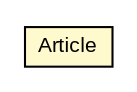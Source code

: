 #!/usr/local/bin/dot
#
# Class diagram 
# Generated by UMLGraph version R5_6 (http://www.umlgraph.org/)
#

digraph G {
	edge [fontname="arial",fontsize=10,labelfontname="arial",labelfontsize=10];
	node [fontname="arial",fontsize=10,shape=plaintext];
	nodesep=0.25;
	ranksep=0.5;
	// xml.third_party.digestor.dto.library.Article
	c9533 [label=<<table title="xml.third_party.digestor.dto.library.Article" border="0" cellborder="1" cellspacing="0" cellpadding="2" port="p" bgcolor="lemonChiffon" href="./Article.html">
		<tr><td><table border="0" cellspacing="0" cellpadding="1">
<tr><td align="center" balign="center"> Article </td></tr>
		</table></td></tr>
		</table>>, URL="./Article.html", fontname="arial", fontcolor="black", fontsize=10.0];
}

